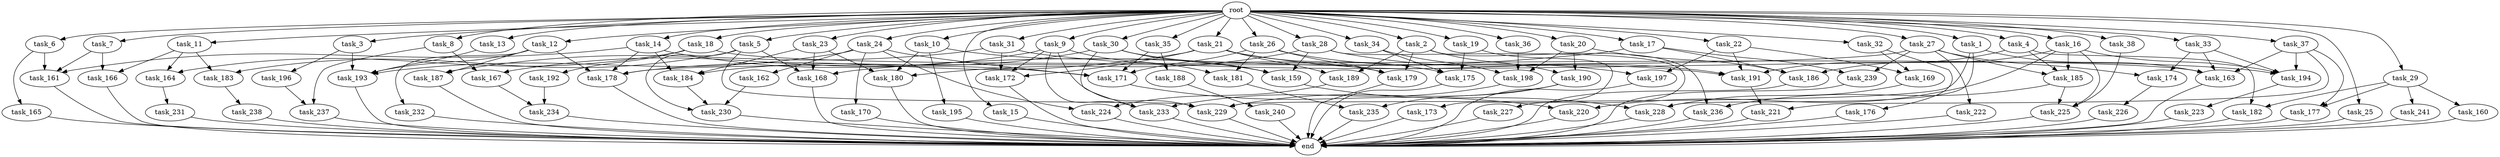 digraph G {
  root [size="0.000000"];
  task_1 [size="102.400000"];
  task_2 [size="102.400000"];
  task_3 [size="102.400000"];
  task_4 [size="102.400000"];
  task_5 [size="102.400000"];
  task_6 [size="102.400000"];
  task_7 [size="102.400000"];
  task_8 [size="102.400000"];
  task_9 [size="102.400000"];
  task_10 [size="102.400000"];
  task_11 [size="102.400000"];
  task_12 [size="102.400000"];
  task_13 [size="102.400000"];
  task_14 [size="102.400000"];
  task_15 [size="102.400000"];
  task_16 [size="102.400000"];
  task_17 [size="102.400000"];
  task_18 [size="102.400000"];
  task_19 [size="102.400000"];
  task_20 [size="102.400000"];
  task_21 [size="102.400000"];
  task_22 [size="102.400000"];
  task_23 [size="102.400000"];
  task_24 [size="102.400000"];
  task_25 [size="102.400000"];
  task_26 [size="102.400000"];
  task_27 [size="102.400000"];
  task_28 [size="102.400000"];
  task_29 [size="102.400000"];
  task_30 [size="102.400000"];
  task_31 [size="102.400000"];
  task_32 [size="102.400000"];
  task_33 [size="102.400000"];
  task_34 [size="102.400000"];
  task_35 [size="102.400000"];
  task_36 [size="102.400000"];
  task_37 [size="102.400000"];
  task_38 [size="102.400000"];
  task_159 [size="100502234726.400009"];
  task_160 [size="3435973836.800000"];
  task_161 [size="18897856102.400002"];
  task_162 [size="13743895347.200001"];
  task_163 [size="149464861900.800018"];
  task_164 [size="17179869184.000000"];
  task_165 [size="7730941132.800000"];
  task_166 [size="17179869184.000000"];
  task_167 [size="85899345920.000000"];
  task_168 [size="138297946931.200012"];
  task_169 [size="127990025420.800003"];
  task_170 [size="13743895347.200001"];
  task_171 [size="83322365542.400009"];
  task_172 [size="155477816115.200012"];
  task_173 [size="7730941132.800000"];
  task_174 [size="73014444032.000000"];
  task_175 [size="80745385164.800003"];
  task_176 [size="42090679500.800003"];
  task_177 [size="24910810316.800003"];
  task_178 [size="94489280512.000000"];
  task_179 [size="127990025420.800003"];
  task_180 [size="79886391705.600006"];
  task_181 [size="61847529062.400002"];
  task_182 [size="6871947673.600000"];
  task_183 [size="99643241267.200012"];
  task_184 [size="71296457113.600006"];
  task_185 [size="61847529062.400002"];
  task_186 [size="89335319756.800003"];
  task_187 [size="68719476736.000000"];
  task_188 [size="30923764531.200001"];
  task_189 [size="124554051584.000000"];
  task_190 [size="58411555225.600006"];
  task_191 [size="162349763788.800018"];
  task_192 [size="3435973836.800000"];
  task_193 [size="96207267430.400009"];
  task_194 [size="201004469452.800018"];
  task_195 [size="54975581388.800003"];
  task_196 [size="54975581388.800003"];
  task_197 [size="116823110451.200012"];
  task_198 [size="28346784153.600002"];
  task_220 [size="109951162777.600006"];
  task_221 [size="29205777612.800003"];
  task_222 [size="3435973836.800000"];
  task_223 [size="21474836480.000000"];
  task_224 [size="21474836480.000000"];
  task_225 [size="127990025420.800003"];
  task_226 [size="54975581388.800003"];
  task_227 [size="3435973836.800000"];
  task_228 [size="113387136614.400009"];
  task_229 [size="213889371340.800018"];
  task_230 [size="169221711462.400024"];
  task_231 [size="30923764531.200001"];
  task_232 [size="13743895347.200001"];
  task_233 [size="94489280512.000000"];
  task_234 [size="77309411328.000000"];
  task_235 [size="127990025420.800003"];
  task_236 [size="97066260889.600006"];
  task_237 [size="124554051584.000000"];
  task_238 [size="30923764531.200001"];
  task_239 [size="34359738368.000000"];
  task_240 [size="3435973836.800000"];
  task_241 [size="3435973836.800000"];
  end [size="0.000000"];

  root -> task_1 [size="1.000000"];
  root -> task_2 [size="1.000000"];
  root -> task_3 [size="1.000000"];
  root -> task_4 [size="1.000000"];
  root -> task_5 [size="1.000000"];
  root -> task_6 [size="1.000000"];
  root -> task_7 [size="1.000000"];
  root -> task_8 [size="1.000000"];
  root -> task_9 [size="1.000000"];
  root -> task_10 [size="1.000000"];
  root -> task_11 [size="1.000000"];
  root -> task_12 [size="1.000000"];
  root -> task_13 [size="1.000000"];
  root -> task_14 [size="1.000000"];
  root -> task_15 [size="1.000000"];
  root -> task_16 [size="1.000000"];
  root -> task_17 [size="1.000000"];
  root -> task_18 [size="1.000000"];
  root -> task_19 [size="1.000000"];
  root -> task_20 [size="1.000000"];
  root -> task_21 [size="1.000000"];
  root -> task_22 [size="1.000000"];
  root -> task_23 [size="1.000000"];
  root -> task_24 [size="1.000000"];
  root -> task_25 [size="1.000000"];
  root -> task_26 [size="1.000000"];
  root -> task_27 [size="1.000000"];
  root -> task_28 [size="1.000000"];
  root -> task_29 [size="1.000000"];
  root -> task_30 [size="1.000000"];
  root -> task_31 [size="1.000000"];
  root -> task_32 [size="1.000000"];
  root -> task_33 [size="1.000000"];
  root -> task_34 [size="1.000000"];
  root -> task_35 [size="1.000000"];
  root -> task_36 [size="1.000000"];
  root -> task_37 [size="1.000000"];
  root -> task_38 [size="1.000000"];
  task_1 -> task_163 [size="536870912.000000"];
  task_1 -> task_228 [size="536870912.000000"];
  task_1 -> task_229 [size="536870912.000000"];
  task_2 -> task_179 [size="536870912.000000"];
  task_2 -> task_189 [size="536870912.000000"];
  task_2 -> task_190 [size="536870912.000000"];
  task_2 -> task_236 [size="536870912.000000"];
  task_3 -> task_193 [size="536870912.000000"];
  task_3 -> task_196 [size="536870912.000000"];
  task_4 -> task_182 [size="33554432.000000"];
  task_4 -> task_185 [size="33554432.000000"];
  task_4 -> task_191 [size="33554432.000000"];
  task_5 -> task_168 [size="838860800.000000"];
  task_5 -> task_183 [size="838860800.000000"];
  task_5 -> task_229 [size="838860800.000000"];
  task_5 -> task_230 [size="838860800.000000"];
  task_6 -> task_161 [size="75497472.000000"];
  task_6 -> task_165 [size="75497472.000000"];
  task_7 -> task_161 [size="33554432.000000"];
  task_7 -> task_166 [size="33554432.000000"];
  task_8 -> task_167 [size="536870912.000000"];
  task_8 -> task_237 [size="536870912.000000"];
  task_9 -> task_167 [size="301989888.000000"];
  task_9 -> task_172 [size="301989888.000000"];
  task_9 -> task_181 [size="301989888.000000"];
  task_9 -> task_229 [size="301989888.000000"];
  task_9 -> task_233 [size="301989888.000000"];
  task_10 -> task_159 [size="536870912.000000"];
  task_10 -> task_180 [size="536870912.000000"];
  task_10 -> task_195 [size="536870912.000000"];
  task_11 -> task_164 [size="134217728.000000"];
  task_11 -> task_166 [size="134217728.000000"];
  task_11 -> task_183 [size="134217728.000000"];
  task_12 -> task_178 [size="134217728.000000"];
  task_12 -> task_187 [size="134217728.000000"];
  task_12 -> task_193 [size="134217728.000000"];
  task_12 -> task_232 [size="134217728.000000"];
  task_13 -> task_193 [size="134217728.000000"];
  task_14 -> task_161 [size="75497472.000000"];
  task_14 -> task_171 [size="75497472.000000"];
  task_14 -> task_178 [size="75497472.000000"];
  task_14 -> task_184 [size="75497472.000000"];
  task_15 -> end [size="1.000000"];
  task_16 -> task_185 [size="536870912.000000"];
  task_16 -> task_186 [size="536870912.000000"];
  task_16 -> task_194 [size="536870912.000000"];
  task_16 -> task_220 [size="536870912.000000"];
  task_16 -> task_225 [size="536870912.000000"];
  task_17 -> task_168 [size="301989888.000000"];
  task_17 -> task_186 [size="301989888.000000"];
  task_17 -> task_239 [size="301989888.000000"];
  task_18 -> task_163 [size="33554432.000000"];
  task_18 -> task_164 [size="33554432.000000"];
  task_18 -> task_192 [size="33554432.000000"];
  task_19 -> task_173 [size="75497472.000000"];
  task_19 -> task_175 [size="75497472.000000"];
  task_20 -> task_186 [size="33554432.000000"];
  task_20 -> task_190 [size="33554432.000000"];
  task_20 -> task_198 [size="33554432.000000"];
  task_21 -> task_172 [size="679477248.000000"];
  task_21 -> task_175 [size="679477248.000000"];
  task_21 -> task_178 [size="679477248.000000"];
  task_21 -> task_189 [size="679477248.000000"];
  task_21 -> task_191 [size="679477248.000000"];
  task_22 -> task_169 [size="838860800.000000"];
  task_22 -> task_191 [size="838860800.000000"];
  task_22 -> task_197 [size="838860800.000000"];
  task_23 -> task_168 [size="209715200.000000"];
  task_23 -> task_180 [size="209715200.000000"];
  task_23 -> task_184 [size="209715200.000000"];
  task_24 -> task_162 [size="134217728.000000"];
  task_24 -> task_170 [size="134217728.000000"];
  task_24 -> task_171 [size="134217728.000000"];
  task_24 -> task_193 [size="134217728.000000"];
  task_24 -> task_224 [size="134217728.000000"];
  task_25 -> end [size="1.000000"];
  task_26 -> task_171 [size="301989888.000000"];
  task_26 -> task_179 [size="301989888.000000"];
  task_26 -> task_181 [size="301989888.000000"];
  task_26 -> task_197 [size="301989888.000000"];
  task_27 -> task_174 [size="33554432.000000"];
  task_27 -> task_178 [size="33554432.000000"];
  task_27 -> task_185 [size="33554432.000000"];
  task_27 -> task_222 [size="33554432.000000"];
  task_27 -> task_239 [size="33554432.000000"];
  task_28 -> task_159 [size="33554432.000000"];
  task_28 -> task_180 [size="33554432.000000"];
  task_28 -> task_191 [size="33554432.000000"];
  task_28 -> task_227 [size="33554432.000000"];
  task_29 -> task_160 [size="33554432.000000"];
  task_29 -> task_177 [size="33554432.000000"];
  task_29 -> task_182 [size="33554432.000000"];
  task_29 -> task_241 [size="33554432.000000"];
  task_30 -> task_159 [size="411041792.000000"];
  task_30 -> task_179 [size="411041792.000000"];
  task_30 -> task_184 [size="411041792.000000"];
  task_30 -> task_233 [size="411041792.000000"];
  task_31 -> task_172 [size="536870912.000000"];
  task_31 -> task_187 [size="536870912.000000"];
  task_31 -> task_194 [size="536870912.000000"];
  task_32 -> task_169 [size="411041792.000000"];
  task_32 -> task_176 [size="411041792.000000"];
  task_33 -> task_163 [size="679477248.000000"];
  task_33 -> task_174 [size="679477248.000000"];
  task_33 -> task_194 [size="679477248.000000"];
  task_34 -> task_175 [size="33554432.000000"];
  task_34 -> task_198 [size="33554432.000000"];
  task_35 -> task_171 [size="301989888.000000"];
  task_35 -> task_188 [size="301989888.000000"];
  task_36 -> task_198 [size="209715200.000000"];
  task_37 -> task_163 [size="209715200.000000"];
  task_37 -> task_177 [size="209715200.000000"];
  task_37 -> task_194 [size="209715200.000000"];
  task_37 -> task_221 [size="209715200.000000"];
  task_38 -> task_225 [size="301989888.000000"];
  task_159 -> task_228 [size="33554432.000000"];
  task_160 -> end [size="1.000000"];
  task_161 -> end [size="1.000000"];
  task_162 -> task_230 [size="134217728.000000"];
  task_163 -> end [size="1.000000"];
  task_164 -> task_231 [size="301989888.000000"];
  task_165 -> end [size="1.000000"];
  task_166 -> end [size="1.000000"];
  task_167 -> task_234 [size="679477248.000000"];
  task_168 -> end [size="1.000000"];
  task_169 -> task_228 [size="536870912.000000"];
  task_170 -> end [size="1.000000"];
  task_171 -> task_220 [size="536870912.000000"];
  task_172 -> end [size="1.000000"];
  task_173 -> end [size="1.000000"];
  task_174 -> task_226 [size="536870912.000000"];
  task_175 -> end [size="1.000000"];
  task_176 -> end [size="1.000000"];
  task_177 -> end [size="1.000000"];
  task_178 -> end [size="1.000000"];
  task_179 -> end [size="1.000000"];
  task_180 -> end [size="1.000000"];
  task_181 -> task_235 [size="838860800.000000"];
  task_182 -> end [size="1.000000"];
  task_183 -> task_238 [size="301989888.000000"];
  task_184 -> task_230 [size="679477248.000000"];
  task_185 -> task_225 [size="411041792.000000"];
  task_185 -> task_236 [size="411041792.000000"];
  task_186 -> end [size="1.000000"];
  task_187 -> end [size="1.000000"];
  task_188 -> task_240 [size="33554432.000000"];
  task_189 -> task_224 [size="75497472.000000"];
  task_190 -> task_229 [size="411041792.000000"];
  task_190 -> task_235 [size="411041792.000000"];
  task_191 -> task_221 [size="75497472.000000"];
  task_192 -> task_234 [size="75497472.000000"];
  task_193 -> end [size="1.000000"];
  task_194 -> task_223 [size="209715200.000000"];
  task_195 -> end [size="1.000000"];
  task_196 -> task_237 [size="679477248.000000"];
  task_197 -> end [size="1.000000"];
  task_198 -> task_233 [size="209715200.000000"];
  task_220 -> end [size="1.000000"];
  task_221 -> end [size="1.000000"];
  task_222 -> end [size="1.000000"];
  task_223 -> end [size="1.000000"];
  task_224 -> end [size="1.000000"];
  task_225 -> end [size="1.000000"];
  task_226 -> end [size="1.000000"];
  task_227 -> end [size="1.000000"];
  task_228 -> end [size="1.000000"];
  task_229 -> end [size="1.000000"];
  task_230 -> end [size="1.000000"];
  task_231 -> end [size="1.000000"];
  task_232 -> end [size="1.000000"];
  task_233 -> end [size="1.000000"];
  task_234 -> end [size="1.000000"];
  task_235 -> end [size="1.000000"];
  task_236 -> end [size="1.000000"];
  task_237 -> end [size="1.000000"];
  task_238 -> end [size="1.000000"];
  task_239 -> end [size="1.000000"];
  task_240 -> end [size="1.000000"];
  task_241 -> end [size="1.000000"];
}
